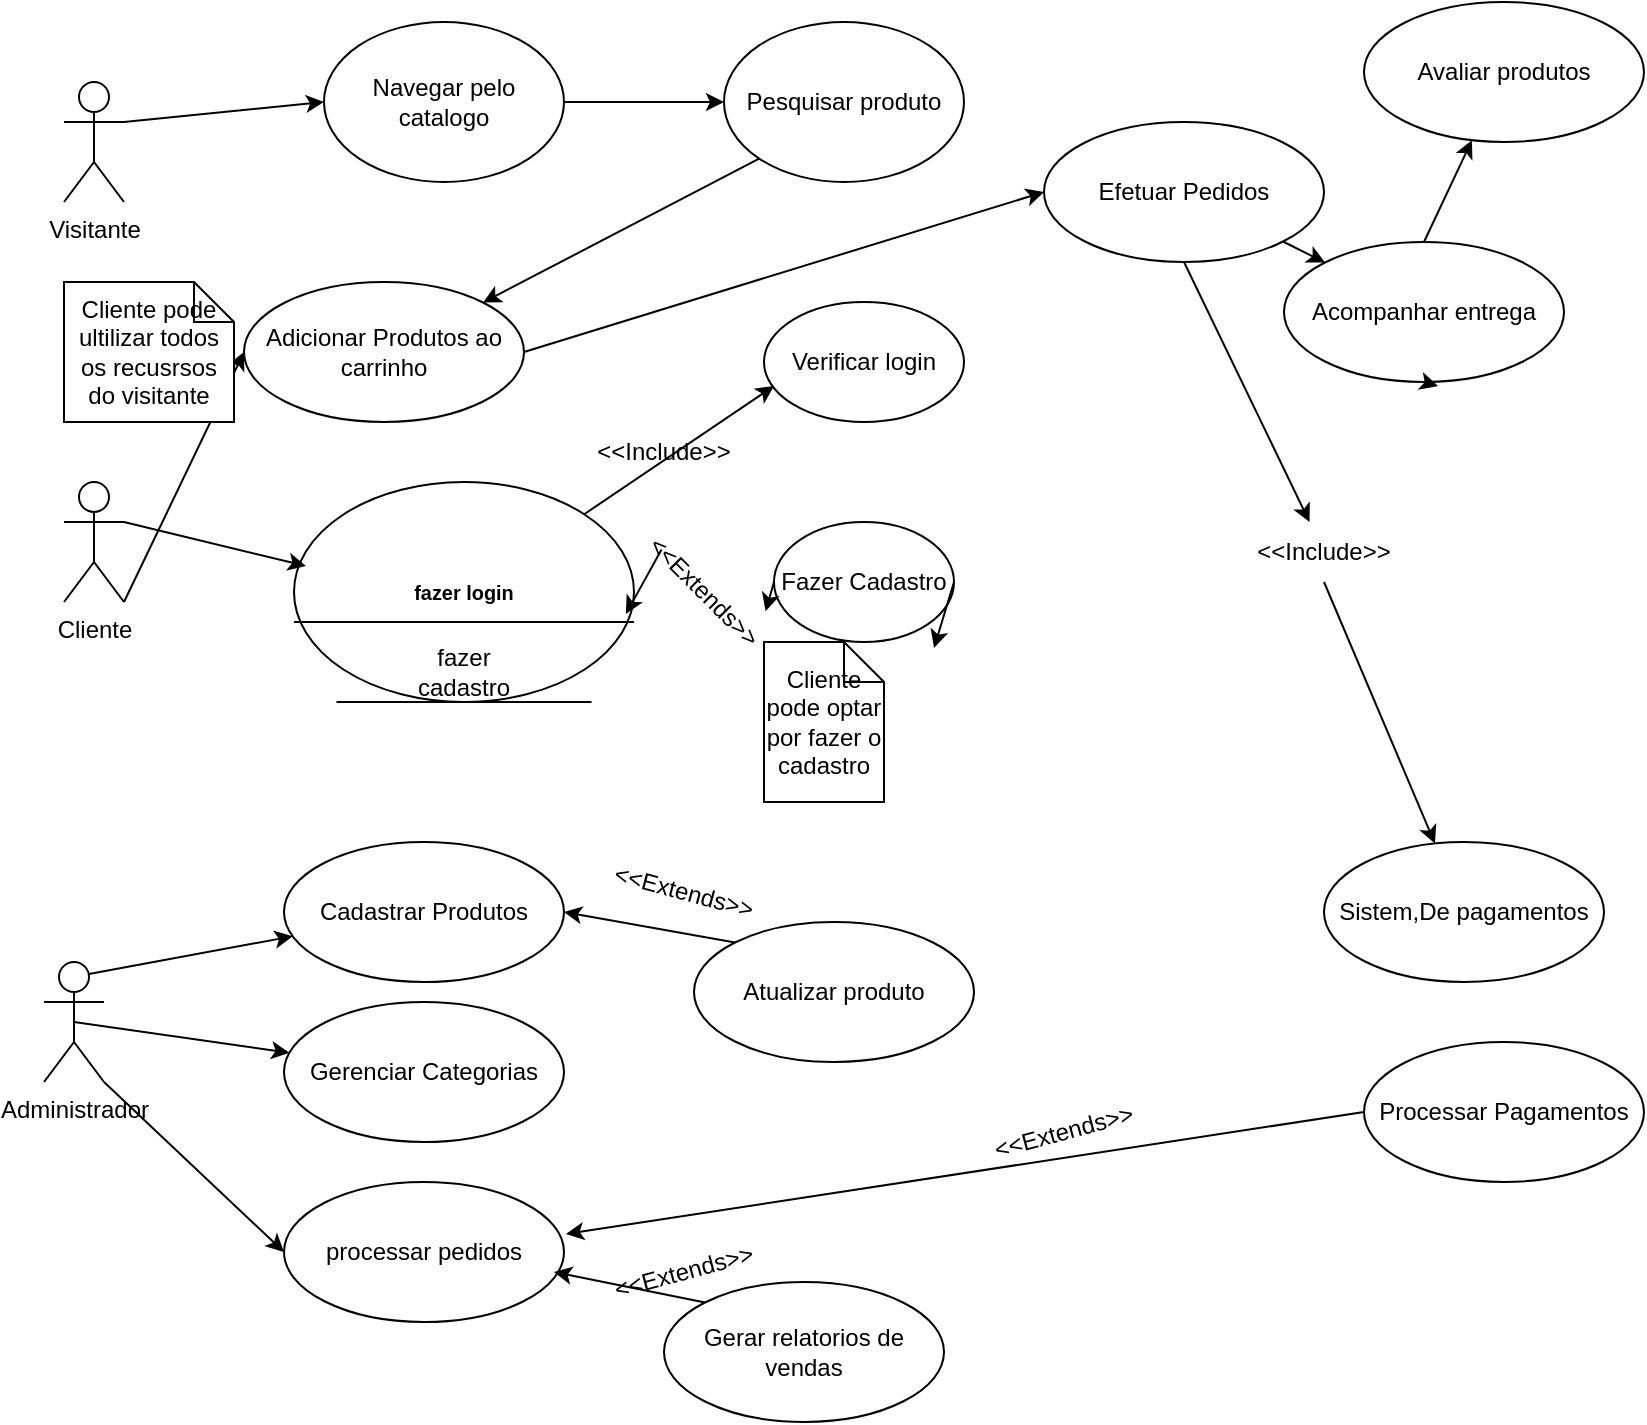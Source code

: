 <mxfile version="26.0.16">
  <diagram name="Page-1" id="TAsjJS8AXUFp7ytjg5lY">
    <mxGraphModel dx="1434" dy="782" grid="1" gridSize="10" guides="1" tooltips="1" connect="1" arrows="1" fold="1" page="1" pageScale="1" pageWidth="850" pageHeight="1100" math="0" shadow="0">
      <root>
        <mxCell id="0" />
        <mxCell id="1" parent="0" />
        <mxCell id="Urd4TLbNv9O9O64cv0Xt-29" style="rounded=0;orthogonalLoop=1;jettySize=auto;html=1;exitX=1;exitY=1;exitDx=0;exitDy=0;exitPerimeter=0;entryX=0;entryY=0.5;entryDx=0;entryDy=0;" edge="1" parent="1" source="Urd4TLbNv9O9O64cv0Xt-6" target="Urd4TLbNv9O9O64cv0Xt-28">
          <mxGeometry relative="1" as="geometry" />
        </mxCell>
        <mxCell id="Urd4TLbNv9O9O64cv0Xt-6" value="Cliente" style="shape=umlActor;verticalLabelPosition=bottom;verticalAlign=top;html=1;" vertex="1" parent="1">
          <mxGeometry x="40" y="280" width="30" height="60" as="geometry" />
        </mxCell>
        <mxCell id="Urd4TLbNv9O9O64cv0Xt-8" value="&lt;h5&gt;fazer login&lt;/h5&gt;" style="ellipse;shape=umlEntity;whiteSpace=wrap;html=1;" vertex="1" parent="1">
          <mxGeometry x="155" y="280" width="170" height="110" as="geometry" />
        </mxCell>
        <mxCell id="Urd4TLbNv9O9O64cv0Xt-12" value="" style="line;strokeWidth=1;fillColor=none;align=left;verticalAlign=middle;spacingTop=-1;spacingLeft=3;spacingRight=3;rotatable=0;labelPosition=right;points=[];portConstraint=eastwest;strokeColor=inherit;" vertex="1" parent="1">
          <mxGeometry x="155" y="346" width="170" height="8" as="geometry" />
        </mxCell>
        <mxCell id="Urd4TLbNv9O9O64cv0Xt-13" value="fazer cadastro" style="text;html=1;align=center;verticalAlign=middle;whiteSpace=wrap;rounded=0;" vertex="1" parent="1">
          <mxGeometry x="210" y="360" width="60" height="30" as="geometry" />
        </mxCell>
        <mxCell id="Urd4TLbNv9O9O64cv0Xt-17" style="rounded=0;orthogonalLoop=1;jettySize=auto;html=1;exitX=1;exitY=0.333;exitDx=0;exitDy=0;exitPerimeter=0;entryX=0.035;entryY=0.382;entryDx=0;entryDy=0;entryPerimeter=0;" edge="1" parent="1" source="Urd4TLbNv9O9O64cv0Xt-6" target="Urd4TLbNv9O9O64cv0Xt-8">
          <mxGeometry relative="1" as="geometry" />
        </mxCell>
        <mxCell id="Urd4TLbNv9O9O64cv0Xt-18" value="Verificar login" style="ellipse;whiteSpace=wrap;html=1;" vertex="1" parent="1">
          <mxGeometry x="390" y="190" width="100" height="60" as="geometry" />
        </mxCell>
        <mxCell id="Urd4TLbNv9O9O64cv0Xt-19" style="rounded=0;orthogonalLoop=1;jettySize=auto;html=1;exitX=1;exitY=0;exitDx=0;exitDy=0;entryX=0.05;entryY=0.7;entryDx=0;entryDy=0;entryPerimeter=0;" edge="1" parent="1" source="Urd4TLbNv9O9O64cv0Xt-8" target="Urd4TLbNv9O9O64cv0Xt-18">
          <mxGeometry relative="1" as="geometry" />
        </mxCell>
        <mxCell id="Urd4TLbNv9O9O64cv0Xt-20" value="&amp;lt;&amp;lt;Include&amp;gt;&amp;gt;" style="text;html=1;align=center;verticalAlign=middle;whiteSpace=wrap;rounded=0;" vertex="1" parent="1">
          <mxGeometry x="310" y="250" width="60" height="30" as="geometry" />
        </mxCell>
        <mxCell id="Urd4TLbNv9O9O64cv0Xt-22" value="Fazer Cadastro" style="ellipse;whiteSpace=wrap;html=1;" vertex="1" parent="1">
          <mxGeometry x="395" y="300" width="90" height="60" as="geometry" />
        </mxCell>
        <mxCell id="Urd4TLbNv9O9O64cv0Xt-23" style="rounded=0;orthogonalLoop=1;jettySize=auto;html=1;exitX=0;exitY=0.5;exitDx=0;exitDy=0;entryX=0.976;entryY=0;entryDx=0;entryDy=0;entryPerimeter=0;" edge="1" parent="1" source="Urd4TLbNv9O9O64cv0Xt-24" target="Urd4TLbNv9O9O64cv0Xt-12">
          <mxGeometry relative="1" as="geometry" />
        </mxCell>
        <mxCell id="Urd4TLbNv9O9O64cv0Xt-27" style="rounded=0;orthogonalLoop=1;jettySize=auto;html=1;exitX=1;exitY=0.5;exitDx=0;exitDy=0;entryX=0.706;entryY=0.027;entryDx=0;entryDy=0;entryPerimeter=0;" edge="1" parent="1" source="Urd4TLbNv9O9O64cv0Xt-22">
          <mxGeometry relative="1" as="geometry">
            <mxPoint x="475.02" y="362.97" as="targetPoint" />
          </mxGeometry>
        </mxCell>
        <mxCell id="Urd4TLbNv9O9O64cv0Xt-42" style="rounded=0;orthogonalLoop=1;jettySize=auto;html=1;exitX=1;exitY=0.5;exitDx=0;exitDy=0;entryX=0;entryY=0.5;entryDx=0;entryDy=0;" edge="1" parent="1" source="Urd4TLbNv9O9O64cv0Xt-28" target="Urd4TLbNv9O9O64cv0Xt-40">
          <mxGeometry relative="1" as="geometry" />
        </mxCell>
        <mxCell id="Urd4TLbNv9O9O64cv0Xt-28" value="Adicionar Produtos ao carrinho" style="ellipse;whiteSpace=wrap;html=1;" vertex="1" parent="1">
          <mxGeometry x="130" y="180" width="140" height="70" as="geometry" />
        </mxCell>
        <mxCell id="Urd4TLbNv9O9O64cv0Xt-35" style="rounded=0;orthogonalLoop=1;jettySize=auto;html=1;exitX=1;exitY=0.333;exitDx=0;exitDy=0;exitPerimeter=0;entryX=0;entryY=0.5;entryDx=0;entryDy=0;" edge="1" parent="1" source="Urd4TLbNv9O9O64cv0Xt-30" target="Urd4TLbNv9O9O64cv0Xt-31">
          <mxGeometry relative="1" as="geometry" />
        </mxCell>
        <mxCell id="Urd4TLbNv9O9O64cv0Xt-30" value="Visitante" style="shape=umlActor;verticalLabelPosition=bottom;verticalAlign=top;html=1;outlineConnect=0;" vertex="1" parent="1">
          <mxGeometry x="40" y="80" width="30" height="60" as="geometry" />
        </mxCell>
        <mxCell id="Urd4TLbNv9O9O64cv0Xt-33" value="" style="edgeStyle=orthogonalEdgeStyle;rounded=0;orthogonalLoop=1;jettySize=auto;html=1;" edge="1" parent="1" source="Urd4TLbNv9O9O64cv0Xt-31" target="Urd4TLbNv9O9O64cv0Xt-32">
          <mxGeometry relative="1" as="geometry" />
        </mxCell>
        <mxCell id="Urd4TLbNv9O9O64cv0Xt-31" value="Navegar pelo catalogo" style="ellipse;whiteSpace=wrap;html=1;" vertex="1" parent="1">
          <mxGeometry x="170" y="50" width="120" height="80" as="geometry" />
        </mxCell>
        <mxCell id="Urd4TLbNv9O9O64cv0Xt-32" value="Pesquisar produto" style="ellipse;whiteSpace=wrap;html=1;" vertex="1" parent="1">
          <mxGeometry x="370" y="50" width="120" height="80" as="geometry" />
        </mxCell>
        <mxCell id="Urd4TLbNv9O9O64cv0Xt-38" value="" style="rounded=0;orthogonalLoop=1;jettySize=auto;html=1;exitX=0;exitY=1;exitDx=0;exitDy=0;entryX=1;entryY=0;entryDx=0;entryDy=0;" edge="1" parent="1" source="Urd4TLbNv9O9O64cv0Xt-32" target="Urd4TLbNv9O9O64cv0Xt-28">
          <mxGeometry relative="1" as="geometry">
            <mxPoint x="388" y="118" as="sourcePoint" />
            <mxPoint x="260" y="190" as="targetPoint" />
          </mxGeometry>
        </mxCell>
        <mxCell id="Urd4TLbNv9O9O64cv0Xt-39" value="" style="rounded=0;orthogonalLoop=1;jettySize=auto;html=1;exitX=0;exitY=0.5;exitDx=0;exitDy=0;entryX=0.976;entryY=0;entryDx=0;entryDy=0;entryPerimeter=0;" edge="1" parent="1" source="Urd4TLbNv9O9O64cv0Xt-22" target="Urd4TLbNv9O9O64cv0Xt-24">
          <mxGeometry relative="1" as="geometry">
            <mxPoint x="395" y="330" as="sourcePoint" />
            <mxPoint x="321" y="346" as="targetPoint" />
          </mxGeometry>
        </mxCell>
        <mxCell id="Urd4TLbNv9O9O64cv0Xt-24" value="&amp;lt;&amp;lt;Extends&amp;gt;&amp;gt;" style="text;html=1;align=center;verticalAlign=middle;whiteSpace=wrap;rounded=0;rotation=45;" vertex="1" parent="1">
          <mxGeometry x="330" y="320" width="60" height="30" as="geometry" />
        </mxCell>
        <mxCell id="Urd4TLbNv9O9O64cv0Xt-46" style="edgeStyle=none;rounded=0;orthogonalLoop=1;jettySize=auto;html=1;exitX=0.5;exitY=1;exitDx=0;exitDy=0;" edge="1" parent="1" source="Urd4TLbNv9O9O64cv0Xt-37" target="Urd4TLbNv9O9O64cv0Xt-44">
          <mxGeometry relative="1" as="geometry" />
        </mxCell>
        <mxCell id="Urd4TLbNv9O9O64cv0Xt-47" style="edgeStyle=none;rounded=0;orthogonalLoop=1;jettySize=auto;html=1;exitX=1;exitY=1;exitDx=0;exitDy=0;entryX=0;entryY=0;entryDx=0;entryDy=0;" edge="1" parent="1" source="Urd4TLbNv9O9O64cv0Xt-40" target="Urd4TLbNv9O9O64cv0Xt-41">
          <mxGeometry relative="1" as="geometry" />
        </mxCell>
        <mxCell id="Urd4TLbNv9O9O64cv0Xt-40" value="Efetuar Pedidos" style="ellipse;whiteSpace=wrap;html=1;" vertex="1" parent="1">
          <mxGeometry x="530" y="100" width="140" height="70" as="geometry" />
        </mxCell>
        <mxCell id="Urd4TLbNv9O9O64cv0Xt-48" style="edgeStyle=none;rounded=0;orthogonalLoop=1;jettySize=auto;html=1;exitX=0.5;exitY=0;exitDx=0;exitDy=0;" edge="1" parent="1" source="Urd4TLbNv9O9O64cv0Xt-41" target="Urd4TLbNv9O9O64cv0Xt-43">
          <mxGeometry relative="1" as="geometry" />
        </mxCell>
        <mxCell id="Urd4TLbNv9O9O64cv0Xt-41" value="Acompanhar entrega" style="ellipse;whiteSpace=wrap;html=1;" vertex="1" parent="1">
          <mxGeometry x="650" y="160" width="140" height="70" as="geometry" />
        </mxCell>
        <mxCell id="Urd4TLbNv9O9O64cv0Xt-43" value="Avaliar produtos" style="ellipse;whiteSpace=wrap;html=1;" vertex="1" parent="1">
          <mxGeometry x="690" y="40" width="140" height="70" as="geometry" />
        </mxCell>
        <mxCell id="Urd4TLbNv9O9O64cv0Xt-44" value="Sistem,De pagamentos" style="ellipse;whiteSpace=wrap;html=1;" vertex="1" parent="1">
          <mxGeometry x="670" y="460" width="140" height="70" as="geometry" />
        </mxCell>
        <mxCell id="Urd4TLbNv9O9O64cv0Xt-45" style="edgeStyle=none;rounded=0;orthogonalLoop=1;jettySize=auto;html=1;exitX=0.5;exitY=1;exitDx=0;exitDy=0;entryX=0.55;entryY=1.029;entryDx=0;entryDy=0;entryPerimeter=0;" edge="1" parent="1" source="Urd4TLbNv9O9O64cv0Xt-41" target="Urd4TLbNv9O9O64cv0Xt-41">
          <mxGeometry relative="1" as="geometry" />
        </mxCell>
        <mxCell id="Urd4TLbNv9O9O64cv0Xt-59" style="edgeStyle=none;rounded=0;orthogonalLoop=1;jettySize=auto;html=1;exitX=1;exitY=1;exitDx=0;exitDy=0;exitPerimeter=0;entryX=0;entryY=0.5;entryDx=0;entryDy=0;" edge="1" parent="1" source="Urd4TLbNv9O9O64cv0Xt-49" target="Urd4TLbNv9O9O64cv0Xt-54">
          <mxGeometry relative="1" as="geometry" />
        </mxCell>
        <mxCell id="Urd4TLbNv9O9O64cv0Xt-60" style="edgeStyle=none;rounded=0;orthogonalLoop=1;jettySize=auto;html=1;exitX=0.5;exitY=0.5;exitDx=0;exitDy=0;exitPerimeter=0;" edge="1" parent="1" source="Urd4TLbNv9O9O64cv0Xt-49" target="Urd4TLbNv9O9O64cv0Xt-53">
          <mxGeometry relative="1" as="geometry" />
        </mxCell>
        <mxCell id="Urd4TLbNv9O9O64cv0Xt-61" style="edgeStyle=none;rounded=0;orthogonalLoop=1;jettySize=auto;html=1;exitX=0.75;exitY=0.1;exitDx=0;exitDy=0;exitPerimeter=0;" edge="1" parent="1" source="Urd4TLbNv9O9O64cv0Xt-49" target="Urd4TLbNv9O9O64cv0Xt-52">
          <mxGeometry relative="1" as="geometry" />
        </mxCell>
        <mxCell id="Urd4TLbNv9O9O64cv0Xt-49" value="Administrador" style="shape=umlActor;verticalLabelPosition=bottom;verticalAlign=top;html=1;" vertex="1" parent="1">
          <mxGeometry x="30" y="520" width="30" height="60" as="geometry" />
        </mxCell>
        <mxCell id="Urd4TLbNv9O9O64cv0Xt-50" value="" style="edgeStyle=none;rounded=0;orthogonalLoop=1;jettySize=auto;html=1;exitX=0.5;exitY=1;exitDx=0;exitDy=0;" edge="1" parent="1" source="Urd4TLbNv9O9O64cv0Xt-40" target="Urd4TLbNv9O9O64cv0Xt-37">
          <mxGeometry relative="1" as="geometry">
            <mxPoint x="600" y="170" as="sourcePoint" />
            <mxPoint x="725" y="461" as="targetPoint" />
          </mxGeometry>
        </mxCell>
        <mxCell id="Urd4TLbNv9O9O64cv0Xt-37" value="&amp;lt;&amp;lt;Include&amp;gt;&amp;gt;" style="text;html=1;align=center;verticalAlign=middle;whiteSpace=wrap;rounded=0;" vertex="1" parent="1">
          <mxGeometry x="640" y="300" width="60" height="30" as="geometry" />
        </mxCell>
        <mxCell id="Urd4TLbNv9O9O64cv0Xt-51" value="Processar Pagamentos" style="ellipse;whiteSpace=wrap;html=1;" vertex="1" parent="1">
          <mxGeometry x="690" y="560" width="140" height="70" as="geometry" />
        </mxCell>
        <mxCell id="Urd4TLbNv9O9O64cv0Xt-52" value="Cadastrar Produtos" style="ellipse;whiteSpace=wrap;html=1;" vertex="1" parent="1">
          <mxGeometry x="150" y="460" width="140" height="70" as="geometry" />
        </mxCell>
        <mxCell id="Urd4TLbNv9O9O64cv0Xt-53" value="Gerenciar Categorias" style="ellipse;whiteSpace=wrap;html=1;" vertex="1" parent="1">
          <mxGeometry x="150" y="540" width="140" height="70" as="geometry" />
        </mxCell>
        <mxCell id="Urd4TLbNv9O9O64cv0Xt-54" value="processar pedidos" style="ellipse;whiteSpace=wrap;html=1;" vertex="1" parent="1">
          <mxGeometry x="150" y="630" width="140" height="70" as="geometry" />
        </mxCell>
        <mxCell id="Urd4TLbNv9O9O64cv0Xt-55" value="Gerar relatorios de vendas" style="ellipse;whiteSpace=wrap;html=1;" vertex="1" parent="1">
          <mxGeometry x="340" y="680" width="140" height="70" as="geometry" />
        </mxCell>
        <mxCell id="Urd4TLbNv9O9O64cv0Xt-57" style="edgeStyle=none;rounded=0;orthogonalLoop=1;jettySize=auto;html=1;exitX=0;exitY=0;exitDx=0;exitDy=0;entryX=1;entryY=0.5;entryDx=0;entryDy=0;" edge="1" parent="1" source="Urd4TLbNv9O9O64cv0Xt-56" target="Urd4TLbNv9O9O64cv0Xt-52">
          <mxGeometry relative="1" as="geometry" />
        </mxCell>
        <mxCell id="Urd4TLbNv9O9O64cv0Xt-56" value="Atualizar produto" style="ellipse;whiteSpace=wrap;html=1;" vertex="1" parent="1">
          <mxGeometry x="355" y="500" width="140" height="70" as="geometry" />
        </mxCell>
        <mxCell id="Urd4TLbNv9O9O64cv0Xt-58" style="edgeStyle=none;rounded=0;orthogonalLoop=1;jettySize=auto;html=1;exitX=0;exitY=0;exitDx=0;exitDy=0;entryX=0.964;entryY=0.643;entryDx=0;entryDy=0;entryPerimeter=0;" edge="1" parent="1" source="Urd4TLbNv9O9O64cv0Xt-55" target="Urd4TLbNv9O9O64cv0Xt-54">
          <mxGeometry relative="1" as="geometry" />
        </mxCell>
        <mxCell id="Urd4TLbNv9O9O64cv0Xt-63" style="edgeStyle=none;rounded=0;orthogonalLoop=1;jettySize=auto;html=1;exitX=0;exitY=0.5;exitDx=0;exitDy=0;entryX=1.007;entryY=0.371;entryDx=0;entryDy=0;entryPerimeter=0;" edge="1" parent="1" source="Urd4TLbNv9O9O64cv0Xt-51" target="Urd4TLbNv9O9O64cv0Xt-54">
          <mxGeometry relative="1" as="geometry" />
        </mxCell>
        <mxCell id="Urd4TLbNv9O9O64cv0Xt-65" value="&amp;lt;&amp;lt;Extends&amp;gt;&amp;gt;" style="text;html=1;align=center;verticalAlign=middle;whiteSpace=wrap;rounded=0;rotation=-15;" vertex="1" parent="1">
          <mxGeometry x="510" y="590" width="60" height="30" as="geometry" />
        </mxCell>
        <mxCell id="Urd4TLbNv9O9O64cv0Xt-66" style="edgeStyle=none;rounded=0;orthogonalLoop=1;jettySize=auto;html=1;entryX=0.75;entryY=0;entryDx=0;entryDy=0;" edge="1" parent="1" source="Urd4TLbNv9O9O64cv0Xt-65" target="Urd4TLbNv9O9O64cv0Xt-65">
          <mxGeometry relative="1" as="geometry" />
        </mxCell>
        <mxCell id="Urd4TLbNv9O9O64cv0Xt-67" value="&amp;lt;&amp;lt;Extends&amp;gt;&amp;gt;" style="text;html=1;align=center;verticalAlign=middle;whiteSpace=wrap;rounded=0;rotation=-15;" vertex="1" parent="1">
          <mxGeometry x="320" y="660" width="60" height="30" as="geometry" />
        </mxCell>
        <mxCell id="Urd4TLbNv9O9O64cv0Xt-69" value="&amp;lt;&amp;lt;Extends&amp;gt;&amp;gt;" style="text;html=1;align=center;verticalAlign=middle;whiteSpace=wrap;rounded=0;rotation=15;" vertex="1" parent="1">
          <mxGeometry x="320" y="470" width="60" height="30" as="geometry" />
        </mxCell>
        <mxCell id="Urd4TLbNv9O9O64cv0Xt-70" value="Cliente pode optar por fazer o cadastro" style="shape=note;size=20;whiteSpace=wrap;html=1;" vertex="1" parent="1">
          <mxGeometry x="390" y="360" width="60" height="80" as="geometry" />
        </mxCell>
        <mxCell id="Urd4TLbNv9O9O64cv0Xt-71" value="Cliente pode ultilizar todos os recusrsos do visitante" style="shape=note;size=20;whiteSpace=wrap;html=1;" vertex="1" parent="1">
          <mxGeometry x="40" y="180" width="85" height="70" as="geometry" />
        </mxCell>
      </root>
    </mxGraphModel>
  </diagram>
</mxfile>
